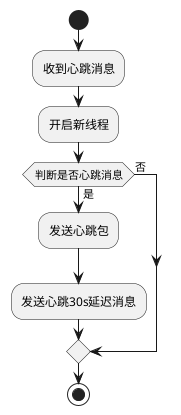 @startuml
start
:收到心跳消息;
:开启新线程;
if (判断是否心跳消息) then (是)
:发送心跳包;
:发送心跳30s延迟消息;
else (否)
endif
stop
@enduml